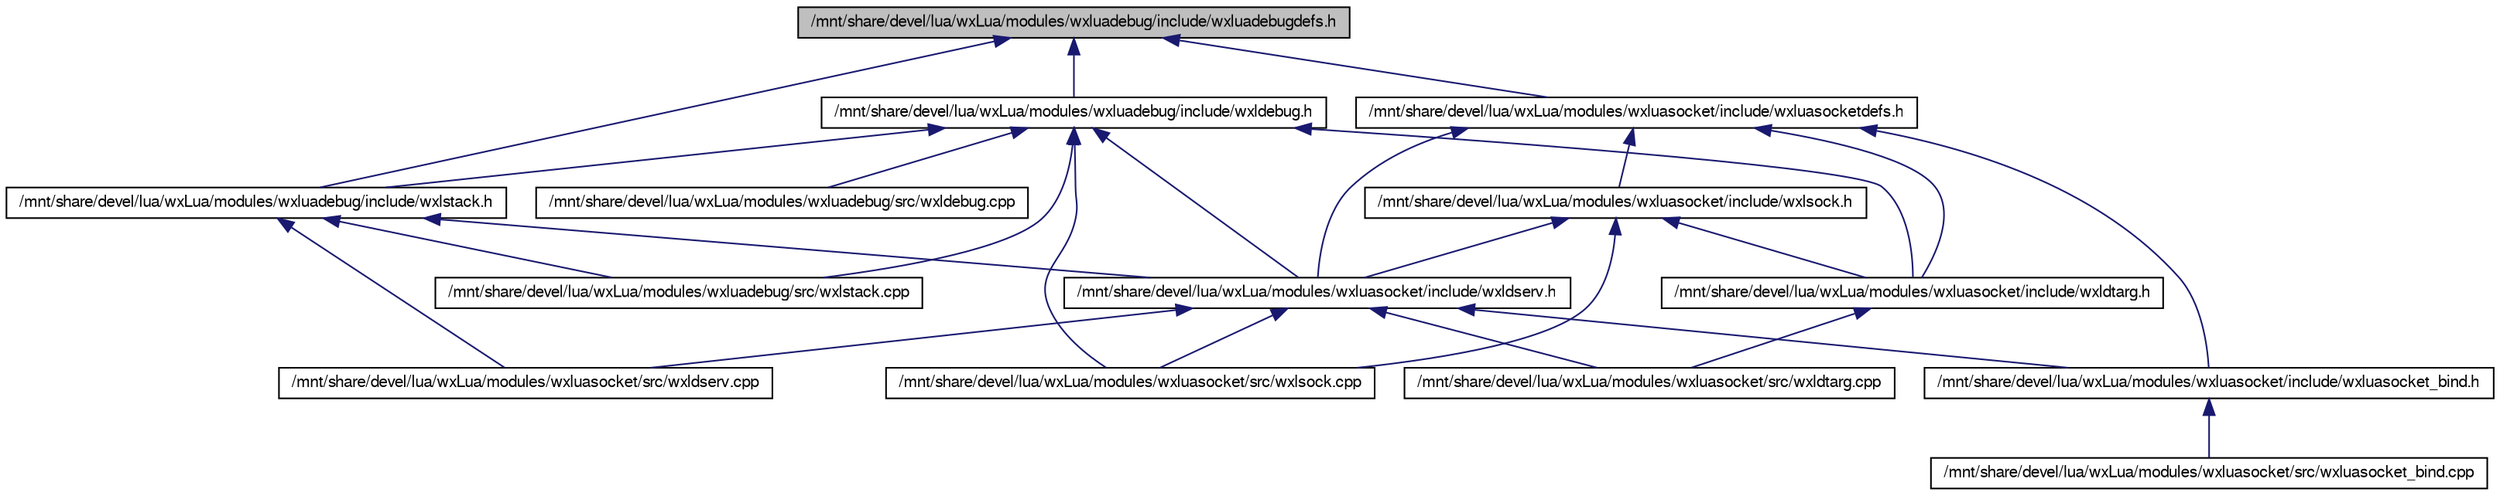 digraph G
{
  edge [fontname="FreeSans",fontsize="10",labelfontname="FreeSans",labelfontsize="10"];
  node [fontname="FreeSans",fontsize="10",shape=record];
  Node1 [label="/mnt/share/devel/lua/wxLua/modules/wxluadebug/include/wxluadebugdefs.h",height=0.2,width=0.4,color="black", fillcolor="grey75", style="filled" fontcolor="black"];
  Node1 -> Node2 [dir=back,color="midnightblue",fontsize="10",style="solid",fontname="FreeSans"];
  Node2 [label="/mnt/share/devel/lua/wxLua/modules/wxluadebug/include/wxldebug.h",height=0.2,width=0.4,color="black", fillcolor="white", style="filled",URL="$wxldebug_8h.html"];
  Node2 -> Node3 [dir=back,color="midnightblue",fontsize="10",style="solid",fontname="FreeSans"];
  Node3 [label="/mnt/share/devel/lua/wxLua/modules/wxluadebug/include/wxlstack.h",height=0.2,width=0.4,color="black", fillcolor="white", style="filled",URL="$wxlstack_8h.html"];
  Node3 -> Node4 [dir=back,color="midnightblue",fontsize="10",style="solid",fontname="FreeSans"];
  Node4 [label="/mnt/share/devel/lua/wxLua/modules/wxluadebug/src/wxlstack.cpp",height=0.2,width=0.4,color="black", fillcolor="white", style="filled",URL="$wxlstack_8cpp.html"];
  Node3 -> Node5 [dir=back,color="midnightblue",fontsize="10",style="solid",fontname="FreeSans"];
  Node5 [label="/mnt/share/devel/lua/wxLua/modules/wxluasocket/include/wxldserv.h",height=0.2,width=0.4,color="black", fillcolor="white", style="filled",URL="$wxldserv_8h.html"];
  Node5 -> Node6 [dir=back,color="midnightblue",fontsize="10",style="solid",fontname="FreeSans"];
  Node6 [label="/mnt/share/devel/lua/wxLua/modules/wxluasocket/include/wxluasocket_bind.h",height=0.2,width=0.4,color="black", fillcolor="white", style="filled",URL="$wxluasocket__bind_8h.html"];
  Node6 -> Node7 [dir=back,color="midnightblue",fontsize="10",style="solid",fontname="FreeSans"];
  Node7 [label="/mnt/share/devel/lua/wxLua/modules/wxluasocket/src/wxluasocket_bind.cpp",height=0.2,width=0.4,color="black", fillcolor="white", style="filled",URL="$wxluasocket__bind_8cpp.html"];
  Node5 -> Node8 [dir=back,color="midnightblue",fontsize="10",style="solid",fontname="FreeSans"];
  Node8 [label="/mnt/share/devel/lua/wxLua/modules/wxluasocket/src/wxldserv.cpp",height=0.2,width=0.4,color="black", fillcolor="white", style="filled",URL="$wxldserv_8cpp.html"];
  Node5 -> Node9 [dir=back,color="midnightblue",fontsize="10",style="solid",fontname="FreeSans"];
  Node9 [label="/mnt/share/devel/lua/wxLua/modules/wxluasocket/src/wxldtarg.cpp",height=0.2,width=0.4,color="black", fillcolor="white", style="filled",URL="$wxldtarg_8cpp.html"];
  Node5 -> Node10 [dir=back,color="midnightblue",fontsize="10",style="solid",fontname="FreeSans"];
  Node10 [label="/mnt/share/devel/lua/wxLua/modules/wxluasocket/src/wxlsock.cpp",height=0.2,width=0.4,color="black", fillcolor="white", style="filled",URL="$wxlsock_8cpp.html"];
  Node3 -> Node8 [dir=back,color="midnightblue",fontsize="10",style="solid",fontname="FreeSans"];
  Node2 -> Node11 [dir=back,color="midnightblue",fontsize="10",style="solid",fontname="FreeSans"];
  Node11 [label="/mnt/share/devel/lua/wxLua/modules/wxluadebug/src/wxldebug.cpp",height=0.2,width=0.4,color="black", fillcolor="white", style="filled",URL="$wxldebug_8cpp.html"];
  Node2 -> Node4 [dir=back,color="midnightblue",fontsize="10",style="solid",fontname="FreeSans"];
  Node2 -> Node5 [dir=back,color="midnightblue",fontsize="10",style="solid",fontname="FreeSans"];
  Node2 -> Node12 [dir=back,color="midnightblue",fontsize="10",style="solid",fontname="FreeSans"];
  Node12 [label="/mnt/share/devel/lua/wxLua/modules/wxluasocket/include/wxldtarg.h",height=0.2,width=0.4,color="black", fillcolor="white", style="filled",URL="$wxldtarg_8h.html"];
  Node12 -> Node9 [dir=back,color="midnightblue",fontsize="10",style="solid",fontname="FreeSans"];
  Node2 -> Node10 [dir=back,color="midnightblue",fontsize="10",style="solid",fontname="FreeSans"];
  Node1 -> Node3 [dir=back,color="midnightblue",fontsize="10",style="solid",fontname="FreeSans"];
  Node1 -> Node13 [dir=back,color="midnightblue",fontsize="10",style="solid",fontname="FreeSans"];
  Node13 [label="/mnt/share/devel/lua/wxLua/modules/wxluasocket/include/wxluasocketdefs.h",height=0.2,width=0.4,color="black", fillcolor="white", style="filled",URL="$wxluasocketdefs_8h.html"];
  Node13 -> Node5 [dir=back,color="midnightblue",fontsize="10",style="solid",fontname="FreeSans"];
  Node13 -> Node12 [dir=back,color="midnightblue",fontsize="10",style="solid",fontname="FreeSans"];
  Node13 -> Node14 [dir=back,color="midnightblue",fontsize="10",style="solid",fontname="FreeSans"];
  Node14 [label="/mnt/share/devel/lua/wxLua/modules/wxluasocket/include/wxlsock.h",height=0.2,width=0.4,color="black", fillcolor="white", style="filled",URL="$wxlsock_8h.html"];
  Node14 -> Node5 [dir=back,color="midnightblue",fontsize="10",style="solid",fontname="FreeSans"];
  Node14 -> Node12 [dir=back,color="midnightblue",fontsize="10",style="solid",fontname="FreeSans"];
  Node14 -> Node10 [dir=back,color="midnightblue",fontsize="10",style="solid",fontname="FreeSans"];
  Node13 -> Node6 [dir=back,color="midnightblue",fontsize="10",style="solid",fontname="FreeSans"];
}
